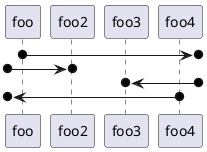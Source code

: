 {
  "sha1": "3hgo4e29nn6iqaozwm795pygs5d1mtr",
  "insertion": {
    "when": "2024-05-30T20:48:20.270Z",
    "user": "plantuml@gmail.com"
  }
}
@startuml
foo o->o]
[o->o foo2
foo3 o<-o]
[o<-o foo4
@enduml
